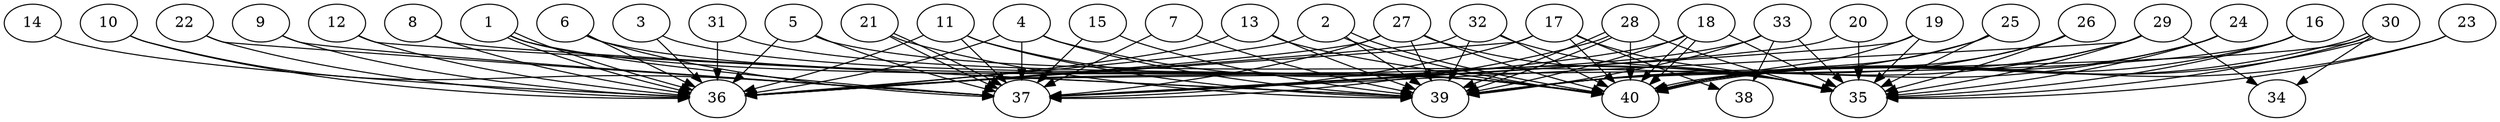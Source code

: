 // DAG automatically generated by daggen at Thu Oct  3 14:06:49 2019
// ./daggen --dot -n 40 --ccr 0.3 --fat 0.9 --regular 0.5 --density 0.7 --mindata 5242880 --maxdata 52428800 
digraph G {
  1 [size="68184747", alpha="0.19", expect_size="20455424"] 
  1 -> 36 [size ="20455424"]
  1 -> 36 [size ="20455424"]
  1 -> 37 [size ="20455424"]
  1 -> 40 [size ="20455424"]
  2 [size="94979413", alpha="0.19", expect_size="28493824"] 
  2 -> 36 [size ="28493824"]
  2 -> 39 [size ="28493824"]
  2 -> 40 [size ="28493824"]
  2 -> 40 [size ="28493824"]
  3 [size="172980907", alpha="0.05", expect_size="51894272"] 
  3 -> 36 [size ="51894272"]
  3 -> 40 [size ="51894272"]
  4 [size="73386667", alpha="0.10", expect_size="22016000"] 
  4 -> 35 [size ="22016000"]
  4 -> 36 [size ="22016000"]
  4 -> 37 [size ="22016000"]
  4 -> 39 [size ="22016000"]
  5 [size="23746560", alpha="0.05", expect_size="7123968"] 
  5 -> 35 [size ="7123968"]
  5 -> 36 [size ="7123968"]
  5 -> 37 [size ="7123968"]
  6 [size="51988480", alpha="0.17", expect_size="15596544"] 
  6 -> 36 [size ="15596544"]
  6 -> 37 [size ="15596544"]
  6 -> 40 [size ="15596544"]
  7 [size="152756907", alpha="0.11", expect_size="45827072"] 
  7 -> 37 [size ="45827072"]
  7 -> 39 [size ="45827072"]
  8 [size="31634773", alpha="0.02", expect_size="9490432"] 
  8 -> 36 [size ="9490432"]
  8 -> 39 [size ="9490432"]
  9 [size="37270187", alpha="0.13", expect_size="11181056"] 
  9 -> 36 [size ="11181056"]
  9 -> 37 [size ="11181056"]
  10 [size="171861333", alpha="0.08", expect_size="51558400"] 
  10 -> 36 [size ="51558400"]
  10 -> 37 [size ="51558400"]
  11 [size="42335573", alpha="0.05", expect_size="12700672"] 
  11 -> 36 [size ="12700672"]
  11 -> 37 [size ="12700672"]
  11 -> 39 [size ="12700672"]
  11 -> 40 [size ="12700672"]
  12 [size="33037653", alpha="0.05", expect_size="9911296"] 
  12 -> 36 [size ="9911296"]
  12 -> 39 [size ="9911296"]
  13 [size="27702613", alpha="0.06", expect_size="8310784"] 
  13 -> 36 [size ="8310784"]
  13 -> 39 [size ="8310784"]
  13 -> 40 [size ="8310784"]
  14 [size="67406507", alpha="0.11", expect_size="20221952"] 
  14 -> 36 [size ="20221952"]
  15 [size="148828160", alpha="0.03", expect_size="44648448"] 
  15 -> 37 [size ="44648448"]
  15 -> 39 [size ="44648448"]
  16 [size="29450240", alpha="0.15", expect_size="8835072"] 
  16 -> 35 [size ="8835072"]
  16 -> 39 [size ="8835072"]
  16 -> 40 [size ="8835072"]
  17 [size="165812907", alpha="0.10", expect_size="49743872"] 
  17 -> 35 [size ="49743872"]
  17 -> 36 [size ="49743872"]
  17 -> 37 [size ="49743872"]
  17 -> 38 [size ="49743872"]
  17 -> 40 [size ="49743872"]
  18 [size="94388907", alpha="0.02", expect_size="28316672"] 
  18 -> 35 [size ="28316672"]
  18 -> 37 [size ="28316672"]
  18 -> 39 [size ="28316672"]
  18 -> 40 [size ="28316672"]
  18 -> 40 [size ="28316672"]
  19 [size="113732267", alpha="0.02", expect_size="34119680"] 
  19 -> 35 [size ="34119680"]
  19 -> 37 [size ="34119680"]
  19 -> 40 [size ="34119680"]
  20 [size="56753493", alpha="0.07", expect_size="17026048"] 
  20 -> 35 [size ="17026048"]
  20 -> 37 [size ="17026048"]
  21 [size="116558507", alpha="0.18", expect_size="34967552"] 
  21 -> 37 [size ="34967552"]
  21 -> 37 [size ="34967552"]
  21 -> 39 [size ="34967552"]
  22 [size="153033387", alpha="0.19", expect_size="45910016"] 
  22 -> 36 [size ="45910016"]
  22 -> 37 [size ="45910016"]
  23 [size="38997333", alpha="0.00", expect_size="11699200"] 
  23 -> 35 [size ="11699200"]
  23 -> 40 [size ="11699200"]
  24 [size="88627200", alpha="0.08", expect_size="26588160"] 
  24 -> 35 [size ="26588160"]
  24 -> 39 [size ="26588160"]
  24 -> 40 [size ="26588160"]
  25 [size="171407360", alpha="0.17", expect_size="51422208"] 
  25 -> 35 [size ="51422208"]
  25 -> 39 [size ="51422208"]
  25 -> 40 [size ="51422208"]
  26 [size="39106560", alpha="0.11", expect_size="11731968"] 
  26 -> 35 [size ="11731968"]
  26 -> 39 [size ="11731968"]
  26 -> 40 [size ="11731968"]
  27 [size="160122880", alpha="0.01", expect_size="48036864"] 
  27 -> 35 [size ="48036864"]
  27 -> 36 [size ="48036864"]
  27 -> 37 [size ="48036864"]
  27 -> 39 [size ="48036864"]
  27 -> 40 [size ="48036864"]
  28 [size="80370347", alpha="0.13", expect_size="24111104"] 
  28 -> 35 [size ="24111104"]
  28 -> 37 [size ="24111104"]
  28 -> 39 [size ="24111104"]
  28 -> 39 [size ="24111104"]
  28 -> 40 [size ="24111104"]
  29 [size="92968960", alpha="0.08", expect_size="27890688"] 
  29 -> 34 [size ="27890688"]
  29 -> 35 [size ="27890688"]
  29 -> 37 [size ="27890688"]
  29 -> 39 [size ="27890688"]
  29 -> 40 [size ="27890688"]
  30 [size="108868267", alpha="0.02", expect_size="32660480"] 
  30 -> 34 [size ="32660480"]
  30 -> 35 [size ="32660480"]
  30 -> 36 [size ="32660480"]
  30 -> 40 [size ="32660480"]
  30 -> 40 [size ="32660480"]
  31 [size="163092480", alpha="0.20", expect_size="48927744"] 
  31 -> 36 [size ="48927744"]
  31 -> 40 [size ="48927744"]
  32 [size="149067093", alpha="0.19", expect_size="44720128"] 
  32 -> 35 [size ="44720128"]
  32 -> 36 [size ="44720128"]
  32 -> 39 [size ="44720128"]
  32 -> 40 [size ="44720128"]
  33 [size="144298667", alpha="0.00", expect_size="43289600"] 
  33 -> 35 [size ="43289600"]
  33 -> 36 [size ="43289600"]
  33 -> 38 [size ="43289600"]
  33 -> 39 [size ="43289600"]
  34 [size="147008853", alpha="0.07", expect_size="44102656"] 
  35 [size="55821653", alpha="0.11", expect_size="16746496"] 
  36 [size="34293760", alpha="0.17", expect_size="10288128"] 
  37 [size="116944213", alpha="0.01", expect_size="35083264"] 
  38 [size="124477440", alpha="0.15", expect_size="37343232"] 
  39 [size="71055360", alpha="0.01", expect_size="21316608"] 
  40 [size="133765120", alpha="0.13", expect_size="40129536"] 
}
